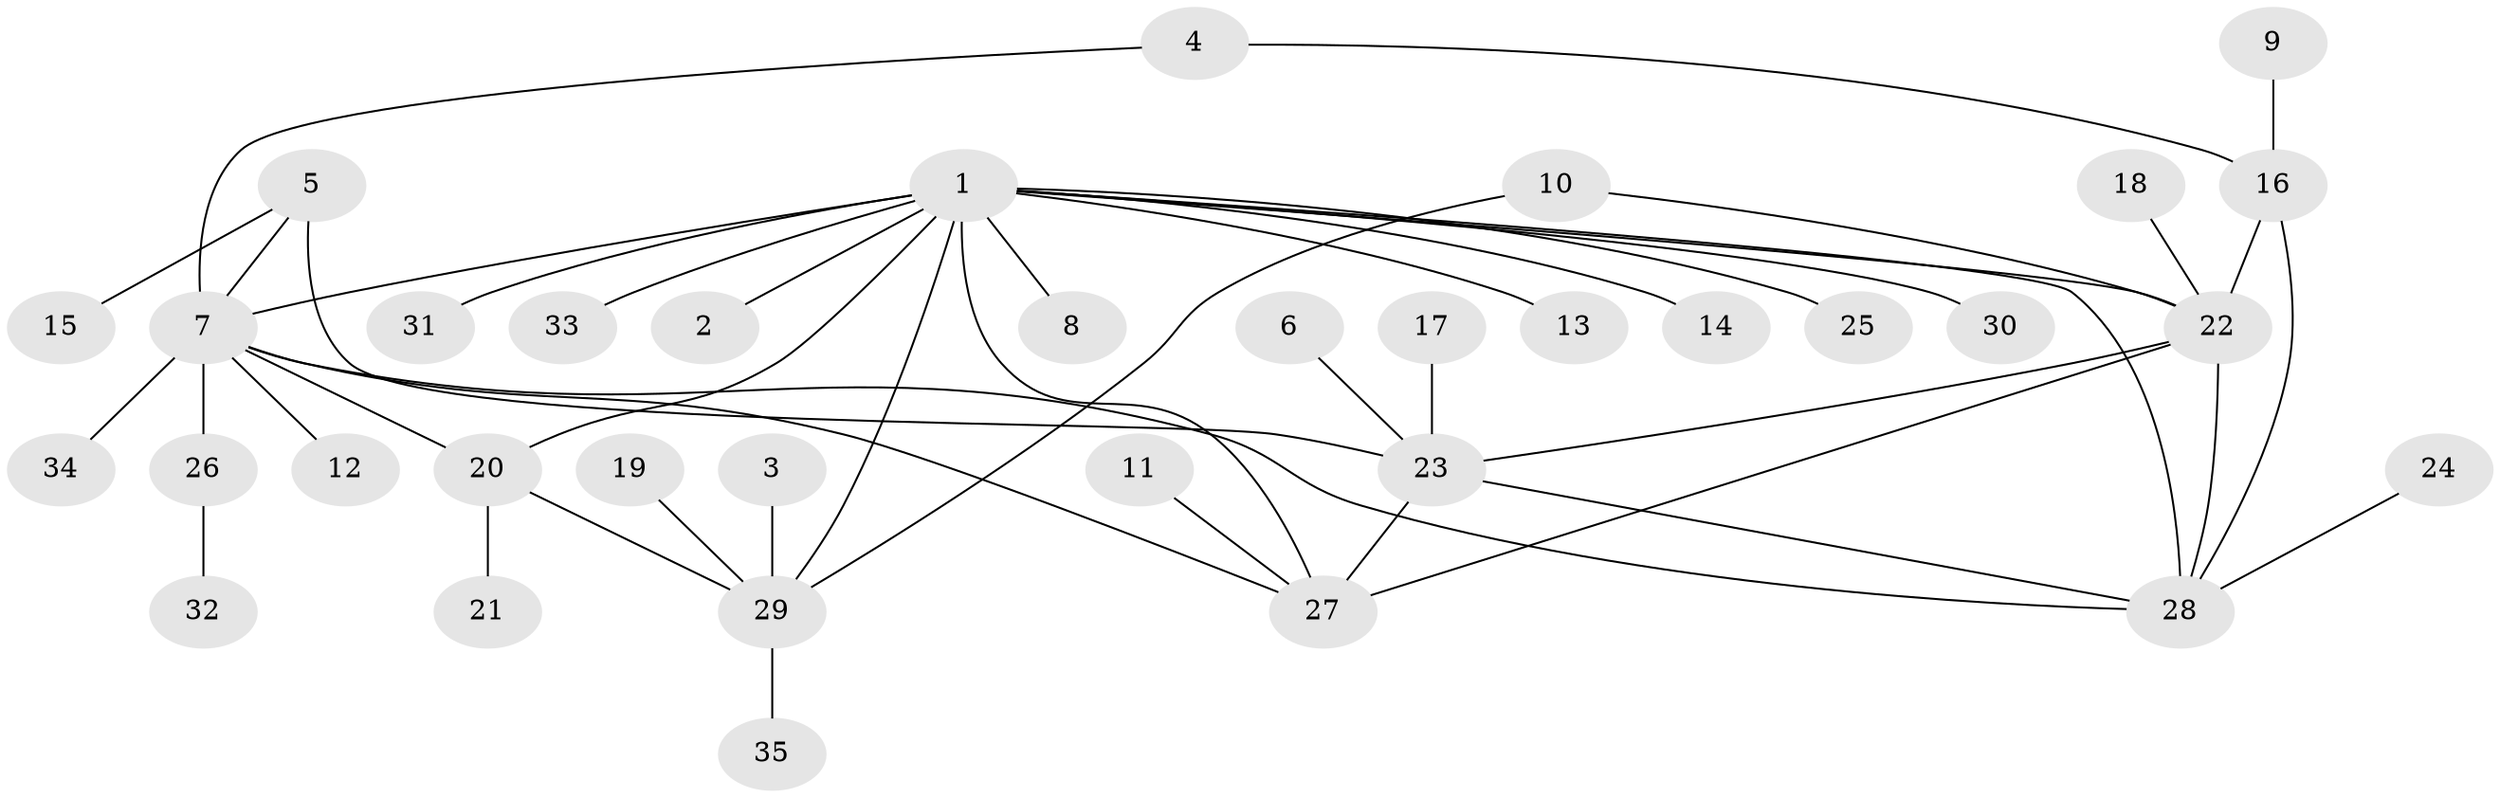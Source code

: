 // original degree distribution, {7: 0.043478260869565216, 6: 0.028985507246376812, 5: 0.043478260869565216, 9: 0.028985507246376812, 2: 0.21739130434782608, 8: 0.028985507246376812, 4: 0.028985507246376812, 3: 0.057971014492753624, 1: 0.5217391304347826}
// Generated by graph-tools (version 1.1) at 2025/26/03/09/25 03:26:36]
// undirected, 35 vertices, 46 edges
graph export_dot {
graph [start="1"]
  node [color=gray90,style=filled];
  1;
  2;
  3;
  4;
  5;
  6;
  7;
  8;
  9;
  10;
  11;
  12;
  13;
  14;
  15;
  16;
  17;
  18;
  19;
  20;
  21;
  22;
  23;
  24;
  25;
  26;
  27;
  28;
  29;
  30;
  31;
  32;
  33;
  34;
  35;
  1 -- 2 [weight=1.0];
  1 -- 7 [weight=1.0];
  1 -- 8 [weight=1.0];
  1 -- 13 [weight=1.0];
  1 -- 14 [weight=1.0];
  1 -- 20 [weight=1.0];
  1 -- 22 [weight=1.0];
  1 -- 25 [weight=1.0];
  1 -- 27 [weight=2.0];
  1 -- 28 [weight=1.0];
  1 -- 29 [weight=1.0];
  1 -- 30 [weight=1.0];
  1 -- 31 [weight=1.0];
  1 -- 33 [weight=1.0];
  3 -- 29 [weight=1.0];
  4 -- 7 [weight=1.0];
  4 -- 16 [weight=1.0];
  5 -- 7 [weight=1.0];
  5 -- 15 [weight=1.0];
  5 -- 23 [weight=1.0];
  6 -- 23 [weight=1.0];
  7 -- 12 [weight=1.0];
  7 -- 20 [weight=1.0];
  7 -- 26 [weight=2.0];
  7 -- 27 [weight=1.0];
  7 -- 28 [weight=1.0];
  7 -- 34 [weight=1.0];
  9 -- 16 [weight=1.0];
  10 -- 22 [weight=1.0];
  10 -- 29 [weight=1.0];
  11 -- 27 [weight=1.0];
  16 -- 22 [weight=1.0];
  16 -- 28 [weight=1.0];
  17 -- 23 [weight=1.0];
  18 -- 22 [weight=1.0];
  19 -- 29 [weight=1.0];
  20 -- 21 [weight=1.0];
  20 -- 29 [weight=1.0];
  22 -- 23 [weight=1.0];
  22 -- 27 [weight=1.0];
  22 -- 28 [weight=1.0];
  23 -- 27 [weight=2.0];
  23 -- 28 [weight=1.0];
  24 -- 28 [weight=1.0];
  26 -- 32 [weight=1.0];
  29 -- 35 [weight=1.0];
}
